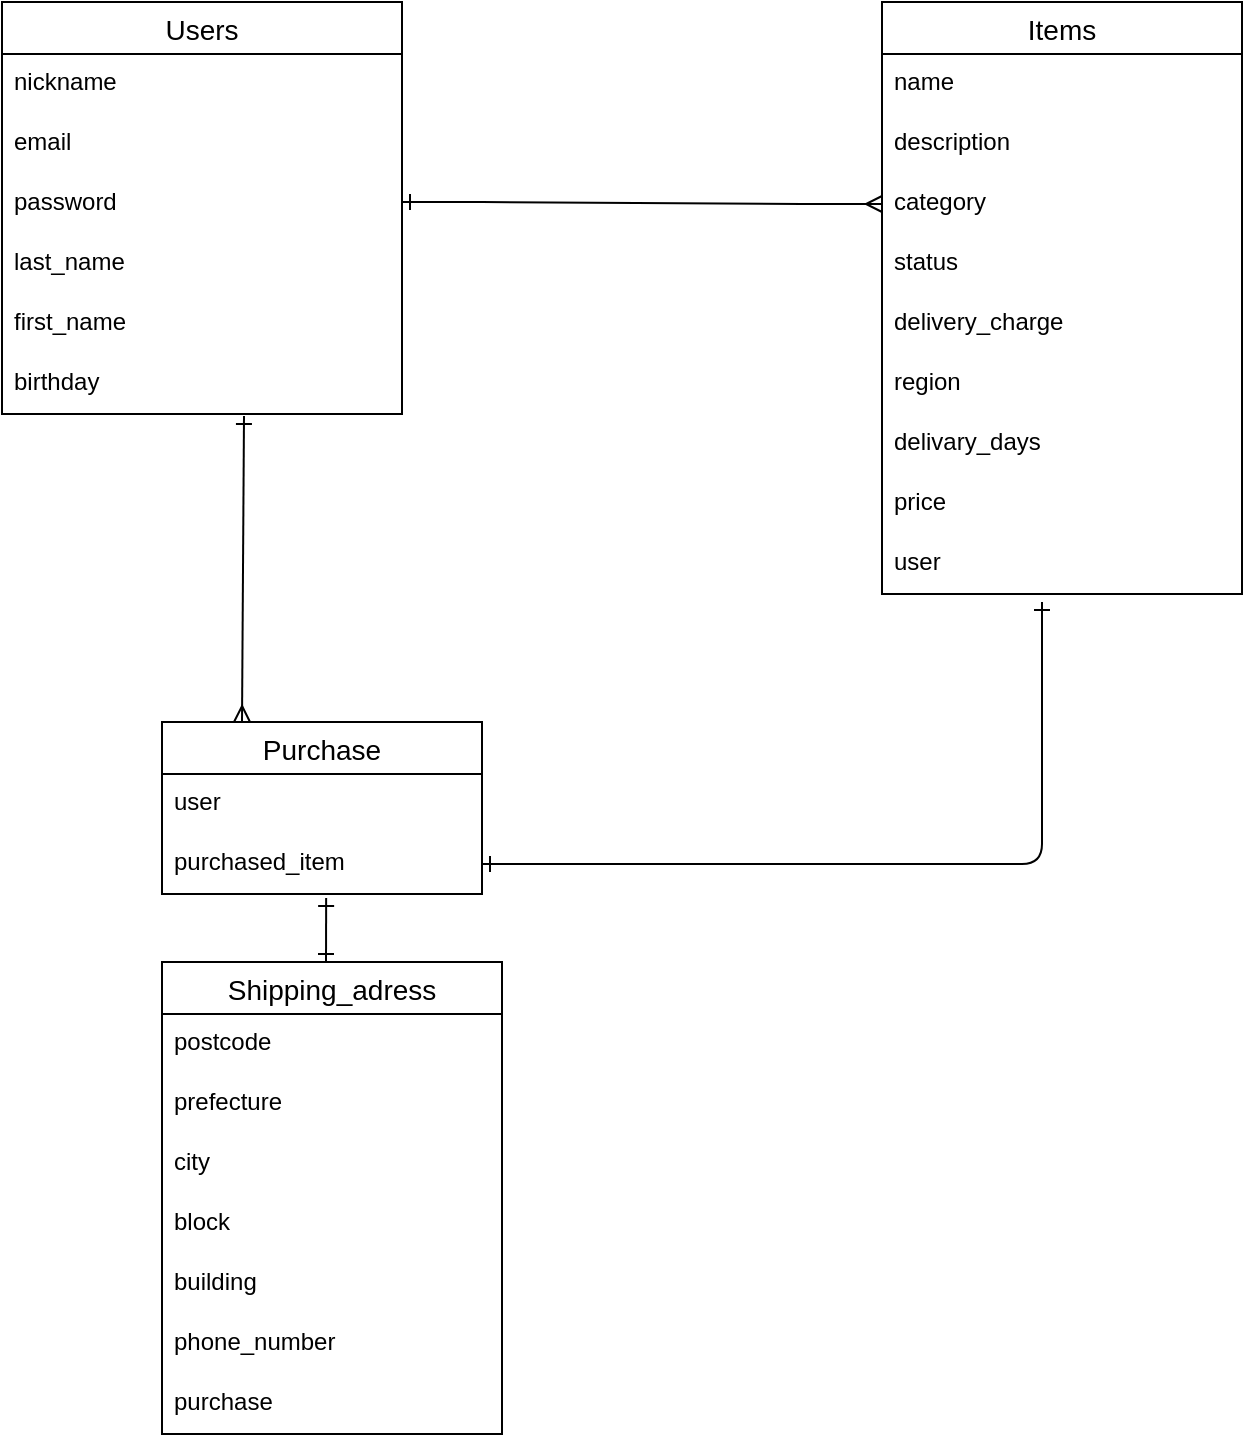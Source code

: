<mxfile>
    <diagram id="OqrNKoZYrZOvWh1aoIoB" name="ページ1">
        <mxGraphModel dx="847" dy="716" grid="1" gridSize="10" guides="1" tooltips="1" connect="1" arrows="1" fold="1" page="1" pageScale="1" pageWidth="827" pageHeight="1169" math="0" shadow="0">
            <root>
                <mxCell id="0"/>
                <mxCell id="1" parent="0"/>
                <mxCell id="15" value="Users" style="swimlane;fontStyle=0;childLayout=stackLayout;horizontal=1;startSize=26;horizontalStack=0;resizeParent=1;resizeParentMax=0;resizeLast=0;collapsible=1;marginBottom=0;align=center;fontSize=14;" vertex="1" parent="1">
                    <mxGeometry x="80" y="80" width="200" height="206" as="geometry">
                        <mxRectangle x="80" y="80" width="70" height="26" as="alternateBounds"/>
                    </mxGeometry>
                </mxCell>
                <mxCell id="16" value="nickname" style="text;strokeColor=none;fillColor=none;spacingLeft=4;spacingRight=4;overflow=hidden;rotatable=0;points=[[0,0.5],[1,0.5]];portConstraint=eastwest;fontSize=12;" vertex="1" parent="15">
                    <mxGeometry y="26" width="200" height="30" as="geometry"/>
                </mxCell>
                <mxCell id="17" value="email" style="text;strokeColor=none;fillColor=none;spacingLeft=4;spacingRight=4;overflow=hidden;rotatable=0;points=[[0,0.5],[1,0.5]];portConstraint=eastwest;fontSize=12;" vertex="1" parent="15">
                    <mxGeometry y="56" width="200" height="30" as="geometry"/>
                </mxCell>
                <mxCell id="61" value="password" style="text;strokeColor=none;fillColor=none;spacingLeft=4;spacingRight=4;overflow=hidden;rotatable=0;points=[[0,0.5],[1,0.5]];portConstraint=eastwest;fontSize=12;" vertex="1" parent="15">
                    <mxGeometry y="86" width="200" height="30" as="geometry"/>
                </mxCell>
                <mxCell id="18" value="last_name" style="text;strokeColor=none;fillColor=none;spacingLeft=4;spacingRight=4;overflow=hidden;rotatable=0;points=[[0,0.5],[1,0.5]];portConstraint=eastwest;fontSize=12;" vertex="1" parent="15">
                    <mxGeometry y="116" width="200" height="30" as="geometry"/>
                </mxCell>
                <mxCell id="50" value="first_name" style="text;strokeColor=none;fillColor=none;spacingLeft=4;spacingRight=4;overflow=hidden;rotatable=0;points=[[0,0.5],[1,0.5]];portConstraint=eastwest;fontSize=12;" vertex="1" parent="15">
                    <mxGeometry y="146" width="200" height="30" as="geometry"/>
                </mxCell>
                <mxCell id="51" value="birthday" style="text;strokeColor=none;fillColor=none;spacingLeft=4;spacingRight=4;overflow=hidden;rotatable=0;points=[[0,0.5],[1,0.5]];portConstraint=eastwest;fontSize=12;" vertex="1" parent="15">
                    <mxGeometry y="176" width="200" height="30" as="geometry"/>
                </mxCell>
                <mxCell id="19" value="Items" style="swimlane;fontStyle=0;childLayout=stackLayout;horizontal=1;startSize=26;horizontalStack=0;resizeParent=1;resizeParentMax=0;resizeLast=0;collapsible=1;marginBottom=0;align=center;fontSize=14;" vertex="1" parent="1">
                    <mxGeometry x="520" y="80" width="180" height="296" as="geometry"/>
                </mxCell>
                <mxCell id="21" value="name" style="text;strokeColor=none;fillColor=none;spacingLeft=4;spacingRight=4;overflow=hidden;rotatable=0;points=[[0,0.5],[1,0.5]];portConstraint=eastwest;fontSize=12;" vertex="1" parent="19">
                    <mxGeometry y="26" width="180" height="30" as="geometry"/>
                </mxCell>
                <mxCell id="22" value="description" style="text;strokeColor=none;fillColor=none;spacingLeft=4;spacingRight=4;overflow=hidden;rotatable=0;points=[[0,0.5],[1,0.5]];portConstraint=eastwest;fontSize=12;" vertex="1" parent="19">
                    <mxGeometry y="56" width="180" height="30" as="geometry"/>
                </mxCell>
                <mxCell id="27" value="category" style="text;strokeColor=none;fillColor=none;spacingLeft=4;spacingRight=4;overflow=hidden;rotatable=0;points=[[0,0.5],[1,0.5]];portConstraint=eastwest;fontSize=12;" vertex="1" parent="19">
                    <mxGeometry y="86" width="180" height="30" as="geometry"/>
                </mxCell>
                <mxCell id="28" value="status" style="text;strokeColor=none;fillColor=none;spacingLeft=4;spacingRight=4;overflow=hidden;rotatable=0;points=[[0,0.5],[1,0.5]];portConstraint=eastwest;fontSize=12;" vertex="1" parent="19">
                    <mxGeometry y="116" width="180" height="30" as="geometry"/>
                </mxCell>
                <mxCell id="29" value="delivery_charge" style="text;strokeColor=none;fillColor=none;spacingLeft=4;spacingRight=4;overflow=hidden;rotatable=0;points=[[0,0.5],[1,0.5]];portConstraint=eastwest;fontSize=12;" vertex="1" parent="19">
                    <mxGeometry y="146" width="180" height="30" as="geometry"/>
                </mxCell>
                <mxCell id="30" value="region" style="text;strokeColor=none;fillColor=none;spacingLeft=4;spacingRight=4;overflow=hidden;rotatable=0;points=[[0,0.5],[1,0.5]];portConstraint=eastwest;fontSize=12;" vertex="1" parent="19">
                    <mxGeometry y="176" width="180" height="30" as="geometry"/>
                </mxCell>
                <mxCell id="31" value="delivary_days" style="text;strokeColor=none;fillColor=none;spacingLeft=4;spacingRight=4;overflow=hidden;rotatable=0;points=[[0,0.5],[1,0.5]];portConstraint=eastwest;fontSize=12;" vertex="1" parent="19">
                    <mxGeometry y="206" width="180" height="30" as="geometry"/>
                </mxCell>
                <mxCell id="32" value="price" style="text;strokeColor=none;fillColor=none;spacingLeft=4;spacingRight=4;overflow=hidden;rotatable=0;points=[[0,0.5],[1,0.5]];portConstraint=eastwest;fontSize=12;" vertex="1" parent="19">
                    <mxGeometry y="236" width="180" height="30" as="geometry"/>
                </mxCell>
                <mxCell id="33" value="user" style="text;strokeColor=none;fillColor=none;spacingLeft=4;spacingRight=4;overflow=hidden;rotatable=0;points=[[0,0.5],[1,0.5]];portConstraint=eastwest;fontSize=12;" vertex="1" parent="19">
                    <mxGeometry y="266" width="180" height="30" as="geometry"/>
                </mxCell>
                <mxCell id="36" value="Purchase" style="swimlane;fontStyle=0;childLayout=stackLayout;horizontal=1;startSize=26;horizontalStack=0;resizeParent=1;resizeParentMax=0;resizeLast=0;collapsible=1;marginBottom=0;align=center;fontSize=14;" vertex="1" parent="1">
                    <mxGeometry x="160" y="440" width="160" height="86" as="geometry"/>
                </mxCell>
                <mxCell id="39" value="user" style="text;strokeColor=none;fillColor=none;spacingLeft=4;spacingRight=4;overflow=hidden;rotatable=0;points=[[0,0.5],[1,0.5]];portConstraint=eastwest;fontSize=12;" vertex="1" parent="36">
                    <mxGeometry y="26" width="160" height="30" as="geometry"/>
                </mxCell>
                <mxCell id="49" value="purchased_item" style="text;strokeColor=none;fillColor=none;spacingLeft=4;spacingRight=4;overflow=hidden;rotatable=0;points=[[0,0.5],[1,0.5]];portConstraint=eastwest;fontSize=12;" vertex="1" parent="36">
                    <mxGeometry y="56" width="160" height="30" as="geometry"/>
                </mxCell>
                <mxCell id="42" value="Shipping_adress" style="swimlane;fontStyle=0;childLayout=stackLayout;horizontal=1;startSize=26;horizontalStack=0;resizeParent=1;resizeParentMax=0;resizeLast=0;collapsible=1;marginBottom=0;align=center;fontSize=14;" vertex="1" parent="1">
                    <mxGeometry x="160" y="560" width="170" height="236" as="geometry"/>
                </mxCell>
                <mxCell id="43" value="postcode" style="text;strokeColor=none;fillColor=none;spacingLeft=4;spacingRight=4;overflow=hidden;rotatable=0;points=[[0,0.5],[1,0.5]];portConstraint=eastwest;fontSize=12;" vertex="1" parent="42">
                    <mxGeometry y="26" width="170" height="30" as="geometry"/>
                </mxCell>
                <mxCell id="44" value="prefecture" style="text;strokeColor=none;fillColor=none;spacingLeft=4;spacingRight=4;overflow=hidden;rotatable=0;points=[[0,0.5],[1,0.5]];portConstraint=eastwest;fontSize=12;" vertex="1" parent="42">
                    <mxGeometry y="56" width="170" height="30" as="geometry"/>
                </mxCell>
                <mxCell id="45" value="city" style="text;strokeColor=none;fillColor=none;spacingLeft=4;spacingRight=4;overflow=hidden;rotatable=0;points=[[0,0.5],[1,0.5]];portConstraint=eastwest;fontSize=12;" vertex="1" parent="42">
                    <mxGeometry y="86" width="170" height="30" as="geometry"/>
                </mxCell>
                <mxCell id="46" value="block" style="text;strokeColor=none;fillColor=none;spacingLeft=4;spacingRight=4;overflow=hidden;rotatable=0;points=[[0,0.5],[1,0.5]];portConstraint=eastwest;fontSize=12;" vertex="1" parent="42">
                    <mxGeometry y="116" width="170" height="30" as="geometry"/>
                </mxCell>
                <mxCell id="47" value="building" style="text;strokeColor=none;fillColor=none;spacingLeft=4;spacingRight=4;overflow=hidden;rotatable=0;points=[[0,0.5],[1,0.5]];portConstraint=eastwest;fontSize=12;" vertex="1" parent="42">
                    <mxGeometry y="146" width="170" height="30" as="geometry"/>
                </mxCell>
                <mxCell id="48" value="phone_number" style="text;strokeColor=none;fillColor=none;spacingLeft=4;spacingRight=4;overflow=hidden;rotatable=0;points=[[0,0.5],[1,0.5]];portConstraint=eastwest;fontSize=12;" vertex="1" parent="42">
                    <mxGeometry y="176" width="170" height="30" as="geometry"/>
                </mxCell>
                <mxCell id="60" value="purchase" style="text;strokeColor=none;fillColor=none;spacingLeft=4;spacingRight=4;overflow=hidden;rotatable=0;points=[[0,0.5],[1,0.5]];portConstraint=eastwest;fontSize=12;" vertex="1" parent="42">
                    <mxGeometry y="206" width="170" height="30" as="geometry"/>
                </mxCell>
                <mxCell id="52" value="" style="edgeStyle=entityRelationEdgeStyle;fontSize=12;html=1;endArrow=ERmany;startArrow=ERone;entryX=0;entryY=0.5;entryDx=0;entryDy=0;startFill=0;endFill=0;" edge="1" parent="1" target="27">
                    <mxGeometry width="100" height="100" relative="1" as="geometry">
                        <mxPoint x="280" y="180" as="sourcePoint"/>
                        <mxPoint x="380" y="80" as="targetPoint"/>
                    </mxGeometry>
                </mxCell>
                <mxCell id="55" value="" style="fontSize=12;html=1;endArrow=ERmany;startArrow=ERone;entryX=0.25;entryY=0;entryDx=0;entryDy=0;exitX=0.605;exitY=1.033;exitDx=0;exitDy=0;exitPerimeter=0;startFill=0;endFill=0;" edge="1" parent="1" source="51" target="36">
                    <mxGeometry width="100" height="100" relative="1" as="geometry">
                        <mxPoint x="200" y="370" as="sourcePoint"/>
                        <mxPoint x="300" y="270" as="targetPoint"/>
                        <Array as="points"/>
                    </mxGeometry>
                </mxCell>
                <mxCell id="58" value="" style="edgeStyle=orthogonalEdgeStyle;fontSize=12;html=1;endArrow=ERone;startArrow=ERone;exitX=1;exitY=0.5;exitDx=0;exitDy=0;endFill=0;startFill=0;" edge="1" parent="1" source="49">
                    <mxGeometry width="100" height="100" relative="1" as="geometry">
                        <mxPoint x="500" y="506" as="sourcePoint"/>
                        <mxPoint x="600" y="380" as="targetPoint"/>
                        <Array as="points">
                            <mxPoint x="600" y="511"/>
                        </Array>
                    </mxGeometry>
                </mxCell>
                <mxCell id="59" value="" style="fontSize=12;html=1;endArrow=ERone;startArrow=ERone;entryX=0.513;entryY=1.067;entryDx=0;entryDy=0;entryPerimeter=0;startFill=0;endFill=0;" edge="1" parent="1" target="49">
                    <mxGeometry width="100" height="100" relative="1" as="geometry">
                        <mxPoint x="242" y="560" as="sourcePoint"/>
                        <mxPoint x="240" y="535" as="targetPoint"/>
                    </mxGeometry>
                </mxCell>
            </root>
        </mxGraphModel>
    </diagram>
</mxfile>